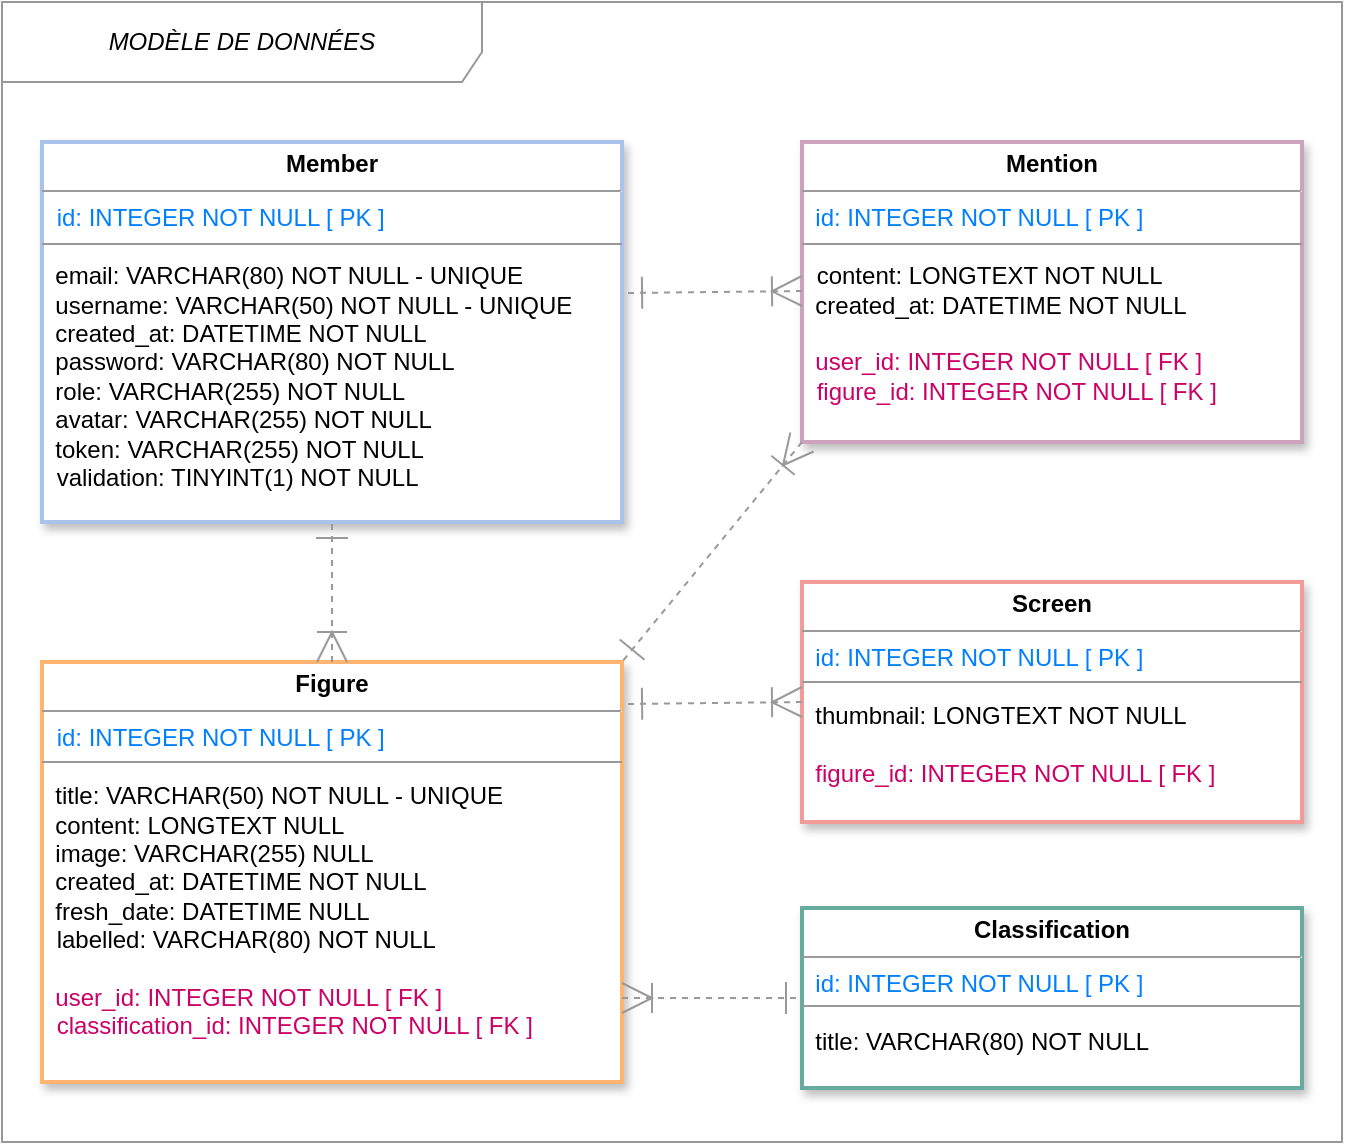 <mxfile version="14.4.3" type="device"><diagram id="zo3Z8OIjbRjMRSa6nkiR" name="Page-1"><mxGraphModel dx="1090" dy="597" grid="1" gridSize="10" guides="1" tooltips="1" connect="1" arrows="1" fold="1" page="1" pageScale="1" pageWidth="827" pageHeight="1169" math="0" shadow="0"><root><mxCell id="0"/><mxCell id="1" parent="0"/><mxCell id="fkjt4uzKcZgQRxpVQ1lF-1" value="MODÈLE DE DONNÉES" style="shape=umlFrame;whiteSpace=wrap;html=1;width=240;height=40;fillColor=#FFFFFF;swimlaneFillColor=#ffffff;strokeColor=#999999;fontSize=12;fontStyle=2" parent="1" vertex="1"><mxGeometry x="130" y="50" width="670" height="570" as="geometry"/></mxCell><mxCell id="fkjt4uzKcZgQRxpVQ1lF-2" value="&lt;p style=&quot;margin: 0px ; margin-top: 4px ; text-align: center&quot;&gt;&lt;b&gt;Figure&lt;/b&gt;&lt;/p&gt;&lt;hr size=&quot;1&quot;&gt;&lt;p style=&quot;margin: 0px ; margin-left: 4px&quot;&gt;&lt;span style=&quot;color: rgb(0 , 127 , 255)&quot;&gt;&amp;nbsp;id: INTEGER NOT NULL [ PK ]&lt;/span&gt;&lt;br style=&quot;color: rgb(0 , 127 , 255)&quot;&gt;&lt;/p&gt;&lt;p style=&quot;margin: 0px ; margin-left: 4px&quot;&gt;&lt;br&gt;&lt;/p&gt;&amp;nbsp; title: VARCHAR(50) NOT NULL - UNIQUE&lt;span&gt;&amp;nbsp;&lt;/span&gt;&lt;br&gt;&amp;nbsp; content: LONGTEXT NULL&lt;span&gt;&amp;nbsp;&lt;/span&gt;&lt;br&gt;&amp;nbsp; image: VARCHAR(255) NULL&amp;nbsp;&lt;br&gt;&amp;nbsp; created_at: DATETIME NOT NULL&lt;br&gt;&amp;nbsp; fresh_date: DATETIME NULL&lt;p style=&quot;margin: 0px ; margin-left: 4px&quot;&gt;&amp;nbsp;labelled: VARCHAR(80) NOT NULL&amp;nbsp;&amp;nbsp;&lt;/p&gt;&lt;p style=&quot;margin: 0px ; margin-left: 4px&quot;&gt;&lt;br&gt;&lt;/p&gt;&lt;span style=&quot;color: rgb(204 , 0 , 102)&quot;&gt;&amp;nbsp; user_id:&amp;nbsp;&lt;/span&gt;&lt;span style=&quot;color: rgb(204 , 0 , 102)&quot;&gt;INTEGER NOT NULL [ FK ]&lt;/span&gt;&lt;p style=&quot;margin: 0px ; margin-left: 4px&quot;&gt;&lt;span style=&quot;color: rgb(204 , 0 , 102)&quot;&gt;&amp;nbsp;classification_id:&amp;nbsp;&lt;/span&gt;&lt;span style=&quot;color: rgb(204 , 0 , 102)&quot;&gt;INTEGER NOT NULL [ FK ]&lt;/span&gt;&lt;font color=&quot;#007FFF&quot;&gt;&lt;br&gt;&lt;/font&gt;&lt;/p&gt;" style="verticalAlign=top;align=left;overflow=fill;fontSize=12;fontFamily=Helvetica;html=1;fillColor=#FFFFFF;strokeWidth=2;shadow=1;strokeColor=#FFB570;" parent="1" vertex="1"><mxGeometry x="150" y="380" width="290" height="210" as="geometry"/></mxCell><mxCell id="fkjt4uzKcZgQRxpVQ1lF-3" value="&lt;p style=&quot;margin: 0px ; margin-top: 4px ; text-align: center&quot;&gt;&lt;b&gt;Member&lt;/b&gt;&lt;/p&gt;&lt;hr size=&quot;1&quot;&gt;&lt;p style=&quot;margin: 0px ; margin-left: 4px&quot;&gt;&lt;span style=&quot;color: rgb(0 , 127 , 255)&quot;&gt;&amp;nbsp;id: INTEGER NOT NULL [ PK ]&lt;/span&gt;&lt;/p&gt;&lt;p style=&quot;margin: 0px ; margin-left: 4px&quot;&gt;&lt;br&gt;&lt;/p&gt;&amp;nbsp; email: VARCHAR(80) NOT NULL - UNIQUE&lt;span&gt;&amp;nbsp;&lt;/span&gt;&lt;br&gt;&amp;nbsp; username: VARCHAR(50) NOT NULL - UNIQUE&lt;br&gt;&amp;nbsp; created_at: DATETIME NOT NULL&lt;br&gt;&amp;nbsp; password: VARCHAR(80) NOT NULL&lt;br&gt;&amp;nbsp; role: VARCHAR(255) NOT NULL&lt;span&gt;&amp;nbsp;&lt;/span&gt;&lt;br&gt;&amp;nbsp; avatar: VARCHAR(255) NOT NULL&lt;span&gt;&amp;nbsp;&lt;/span&gt;&lt;br&gt;&amp;nbsp; token: VARCHAR(255) NOT NULL&lt;p style=&quot;margin: 0px 0px 0px 4px&quot;&gt;&amp;nbsp;validation: TINYINT(1) NOT NULL&lt;/p&gt;&lt;p style=&quot;margin: 0px 0px 0px 4px&quot;&gt;&lt;br&gt;&lt;/p&gt;&amp;nbsp;" style="verticalAlign=top;align=left;overflow=fill;fontSize=12;fontFamily=Helvetica;html=1;gradientDirection=north;strokeWidth=2;rounded=0;shadow=1;strokeColor=#A9C4EB;" parent="1" vertex="1"><mxGeometry x="150" y="120" width="290" height="190" as="geometry"/></mxCell><mxCell id="fkjt4uzKcZgQRxpVQ1lF-9" value="&lt;p style=&quot;margin: 0px ; margin-top: 4px ; text-align: center&quot;&gt;&lt;b&gt;Mention&lt;/b&gt;&lt;/p&gt;&lt;hr size=&quot;1&quot;&gt;&lt;span style=&quot;color: rgb(0 , 127 , 255)&quot;&gt;&amp;nbsp; id: INTEGER NOT NULL [ PK ]&lt;/span&gt;&lt;br style=&quot;color: rgb(0 , 127 , 255)&quot;&gt;&lt;p style=&quot;margin: 0px ; margin-left: 4px&quot;&gt;&lt;font color=&quot;#007fff&quot;&gt;&amp;nbsp;&lt;/font&gt;&lt;br&gt;&lt;/p&gt;&lt;p style=&quot;margin: 0px ; margin-left: 4px&quot;&gt;&lt;span&gt;&amp;nbsp;content: LONGTEXT NOT NULL&lt;/span&gt;&lt;span&gt;&amp;nbsp;&lt;/span&gt;&lt;/p&gt;&amp;nbsp; created_at: DATETIME NOT NULL&lt;p style=&quot;margin: 0px ; margin-left: 4px&quot;&gt;&lt;br&gt;&lt;/p&gt;&lt;span style=&quot;color: rgb(204 , 0 , 102)&quot;&gt;&amp;nbsp; user_id:&amp;nbsp;&lt;/span&gt;&lt;span style=&quot;color: rgb(204 , 0 , 102)&quot;&gt;INTEGER NOT NULL [ FK ]&lt;/span&gt;&lt;p style=&quot;margin: 0px ; margin-left: 4px&quot;&gt;&lt;span style=&quot;color: rgb(204 , 0 , 102)&quot;&gt;&amp;nbsp;figure_id:&amp;nbsp;&lt;/span&gt;&lt;span style=&quot;color: rgb(204 , 0 , 102)&quot;&gt;INTEGER NOT NULL [ FK ]&lt;/span&gt;&lt;font color=&quot;#007FFF&quot;&gt;&lt;br&gt;&lt;/font&gt;&lt;/p&gt;" style="verticalAlign=top;align=left;overflow=fill;fontSize=12;fontFamily=Helvetica;html=1;fillColor=#FFFFFF;strokeWidth=2;shadow=1;strokeColor=#CDA2BE;" parent="1" vertex="1"><mxGeometry x="530" y="120" width="250" height="150" as="geometry"/></mxCell><mxCell id="fkjt4uzKcZgQRxpVQ1lF-11" value="&lt;p style=&quot;margin: 0px ; margin-top: 4px ; text-align: center&quot;&gt;&lt;b&gt;Classification&lt;/b&gt;&lt;/p&gt;&lt;hr size=&quot;1&quot;&gt;&lt;span style=&quot;color: rgb(0 , 127 , 255)&quot;&gt;&amp;nbsp; id: INTEGER NOT NULL [ PK ]&lt;/span&gt;&lt;br style=&quot;color: rgb(0 , 127 , 255)&quot;&gt;&lt;p style=&quot;margin: 0px ; margin-left: 4px&quot;&gt;&lt;font color=&quot;#007fff&quot;&gt;&amp;nbsp;&lt;/font&gt;&lt;/p&gt;&amp;nbsp; title: VARCHAR(80) NOT NULL&lt;p style=&quot;margin: 0px ; margin-left: 4px&quot;&gt;&lt;br&gt;&lt;/p&gt;&lt;p style=&quot;margin: 0px ; margin-left: 4px&quot;&gt;&lt;span&gt;&amp;nbsp;&lt;/span&gt;&lt;/p&gt;&lt;p style=&quot;margin: 0px ; margin-left: 4px&quot;&gt;&lt;font color=&quot;#007FFF&quot;&gt;&lt;br&gt;&lt;/font&gt;&lt;/p&gt;" style="verticalAlign=top;align=left;overflow=fill;fontSize=12;fontFamily=Helvetica;html=1;fillColor=#FFFFFF;strokeWidth=2;shadow=1;strokeColor=#67AB9F;" parent="1" vertex="1"><mxGeometry x="530" y="503" width="250" height="90" as="geometry"/></mxCell><mxCell id="fkjt4uzKcZgQRxpVQ1lF-15" value="&lt;p style=&quot;margin: 0px ; margin-top: 4px ; text-align: center&quot;&gt;&lt;b&gt;Screen&lt;/b&gt;&lt;/p&gt;&lt;hr size=&quot;1&quot;&gt;&lt;span style=&quot;color: rgb(0 , 127 , 255)&quot;&gt;&amp;nbsp; id: INTEGER NOT NULL [ PK ]&lt;/span&gt;&lt;br style=&quot;color: rgb(0 , 127 , 255)&quot;&gt;&lt;p style=&quot;margin: 0px ; margin-left: 4px&quot;&gt;&lt;font color=&quot;#007fff&quot;&gt;&amp;nbsp;&lt;/font&gt;&lt;/p&gt;&amp;nbsp; thumbnail: LONGTEXT NOT NULL&amp;nbsp;&lt;p style=&quot;margin: 0px ; margin-left: 4px&quot;&gt;&lt;br&gt;&lt;/p&gt;&lt;span style=&quot;color: rgb(204 , 0 , 102)&quot;&gt;&amp;nbsp; figure_id:&amp;nbsp;&lt;/span&gt;&lt;span style=&quot;color: rgb(204 , 0 , 102)&quot;&gt;INTEGER NOT NULL [ FK ]&lt;/span&gt;&lt;p style=&quot;margin: 0px ; margin-left: 4px&quot;&gt;&lt;font color=&quot;#007FFF&quot;&gt;&lt;br&gt;&lt;/font&gt;&lt;/p&gt;" style="verticalAlign=top;align=left;overflow=fill;fontSize=12;fontFamily=Helvetica;html=1;fillColor=#FFFFFF;strokeWidth=2;shadow=1;strokeColor=#F19C99;" parent="1" vertex="1"><mxGeometry x="530" y="340" width="250" height="120" as="geometry"/></mxCell><mxCell id="fkjt4uzKcZgQRxpVQ1lF-25" value="" style="line;strokeWidth=1;fillColor=none;align=left;verticalAlign=middle;spacingTop=-1;spacingLeft=3;spacingRight=3;rotatable=0;labelPosition=right;points=[];portConstraint=eastwest;strokeColor=#999999;" parent="1" vertex="1"><mxGeometry x="150" y="167" width="290" height="8" as="geometry"/></mxCell><mxCell id="fkjt4uzKcZgQRxpVQ1lF-26" value="" style="line;strokeWidth=1;fillColor=none;align=left;verticalAlign=middle;spacingTop=-1;spacingLeft=3;spacingRight=3;rotatable=0;labelPosition=right;points=[];portConstraint=eastwest;strokeColor=#999999;" parent="1" vertex="1"><mxGeometry x="530" y="167" width="250" height="8" as="geometry"/></mxCell><mxCell id="fkjt4uzKcZgQRxpVQ1lF-27" value="" style="line;strokeWidth=1;fillColor=none;align=left;verticalAlign=middle;spacingTop=-1;spacingLeft=3;spacingRight=3;rotatable=0;labelPosition=right;points=[];portConstraint=eastwest;strokeColor=#999999;" parent="1" vertex="1"><mxGeometry x="530" y="548" width="250" height="8" as="geometry"/></mxCell><mxCell id="fkjt4uzKcZgQRxpVQ1lF-28" value="" style="line;strokeWidth=1;fillColor=none;align=left;verticalAlign=middle;spacingTop=-1;spacingLeft=3;spacingRight=3;rotatable=0;labelPosition=right;points=[];portConstraint=eastwest;strokeColor=#999999;" parent="1" vertex="1"><mxGeometry x="530" y="386" width="250" height="8" as="geometry"/></mxCell><mxCell id="fkjt4uzKcZgQRxpVQ1lF-29" value="" style="line;strokeWidth=1;fillColor=none;align=left;verticalAlign=middle;spacingTop=-1;spacingLeft=3;spacingRight=3;rotatable=0;labelPosition=right;points=[];portConstraint=eastwest;strokeColor=#999999;" parent="1" vertex="1"><mxGeometry x="150" y="426" width="290" height="8" as="geometry"/></mxCell><mxCell id="fkjt4uzKcZgQRxpVQ1lF-30" value="" style="endArrow=ERone;dashed=1;html=1;entryX=0.5;entryY=1;entryDx=0;entryDy=0;exitX=0.5;exitY=0;exitDx=0;exitDy=0;startArrow=ERoneToMany;startFill=0;startSize=13;endFill=0;endSize=14;strokeColor=#999999;" parent="1" source="fkjt4uzKcZgQRxpVQ1lF-2" target="fkjt4uzKcZgQRxpVQ1lF-3" edge="1"><mxGeometry width="50" height="50" relative="1" as="geometry"><mxPoint x="137.18" y="490" as="sourcePoint"/><mxPoint x="264.37" y="315" as="targetPoint"/><Array as="points"/></mxGeometry></mxCell><mxCell id="fkjt4uzKcZgQRxpVQ1lF-31" value="" style="endArrow=ERone;dashed=1;html=1;entryX=0;entryY=0.5;entryDx=0;entryDy=0;startArrow=ERoneToMany;startFill=0;startSize=13;endFill=0;endSize=14;strokeColor=#999999;" parent="1" target="fkjt4uzKcZgQRxpVQ1lF-11" edge="1"><mxGeometry width="50" height="50" relative="1" as="geometry"><mxPoint x="440" y="548" as="sourcePoint"/><mxPoint x="500" y="510" as="targetPoint"/><Array as="points"><mxPoint x="490" y="548"/></Array></mxGeometry></mxCell><mxCell id="fkjt4uzKcZgQRxpVQ1lF-32" value="" style="endArrow=ERone;dashed=1;html=1;entryX=1.007;entryY=0.1;entryDx=0;entryDy=0;exitX=0;exitY=0.5;exitDx=0;exitDy=0;startArrow=ERoneToMany;startFill=0;startSize=13;endFill=0;endSize=14;entryPerimeter=0;strokeColor=#999999;" parent="1" source="fkjt4uzKcZgQRxpVQ1lF-15" target="fkjt4uzKcZgQRxpVQ1lF-2" edge="1"><mxGeometry width="50" height="50" relative="1" as="geometry"><mxPoint x="315" y="400" as="sourcePoint"/><mxPoint x="315" y="330" as="targetPoint"/><Array as="points"/></mxGeometry></mxCell><mxCell id="fkjt4uzKcZgQRxpVQ1lF-33" value="" style="endArrow=ERone;dashed=1;html=1;entryX=1;entryY=0;entryDx=0;entryDy=0;exitX=0;exitY=1;exitDx=0;exitDy=0;startArrow=ERoneToMany;startFill=0;startSize=13;endFill=0;endSize=14;strokeColor=#999999;" parent="1" source="fkjt4uzKcZgQRxpVQ1lF-9" target="fkjt4uzKcZgQRxpVQ1lF-2" edge="1"><mxGeometry width="50" height="50" relative="1" as="geometry"><mxPoint x="540" y="410" as="sourcePoint"/><mxPoint x="452.03" y="411" as="targetPoint"/><Array as="points"/></mxGeometry></mxCell><mxCell id="fkjt4uzKcZgQRxpVQ1lF-34" value="" style="endArrow=ERone;dashed=1;html=1;entryX=1.007;entryY=0.1;entryDx=0;entryDy=0;exitX=0;exitY=0.5;exitDx=0;exitDy=0;startArrow=ERoneToMany;startFill=0;startSize=13;endFill=0;endSize=14;entryPerimeter=0;strokeColor=#999999;" parent="1" edge="1"><mxGeometry width="50" height="50" relative="1" as="geometry"><mxPoint x="530" y="194.5" as="sourcePoint"/><mxPoint x="442.03" y="195.5" as="targetPoint"/><Array as="points"/></mxGeometry></mxCell></root></mxGraphModel></diagram></mxfile>
